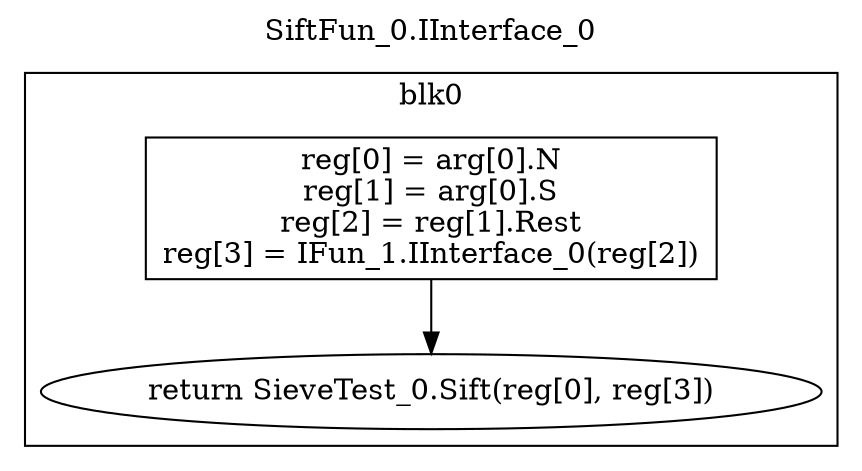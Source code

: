 digraph {
  rankdir=TB;
  b0_l0 -> b0_ret
  b0_l0 [label="reg[0] = arg[0].N\nreg[1] = arg[0].S\nreg[2] = reg[1].Rest\nreg[3] = IFun_1.IInterface_0(reg[2])\n", shape=box]
  b0_ret [label="return SieveTest_0.Sift(reg[0], reg[3])"]
  subgraph cluster_b0 {
    label = "blk0";
    b0_l0;
    b0_ret;
  }
  labelloc="t"
  label="SiftFun_0.IInterface_0"
}